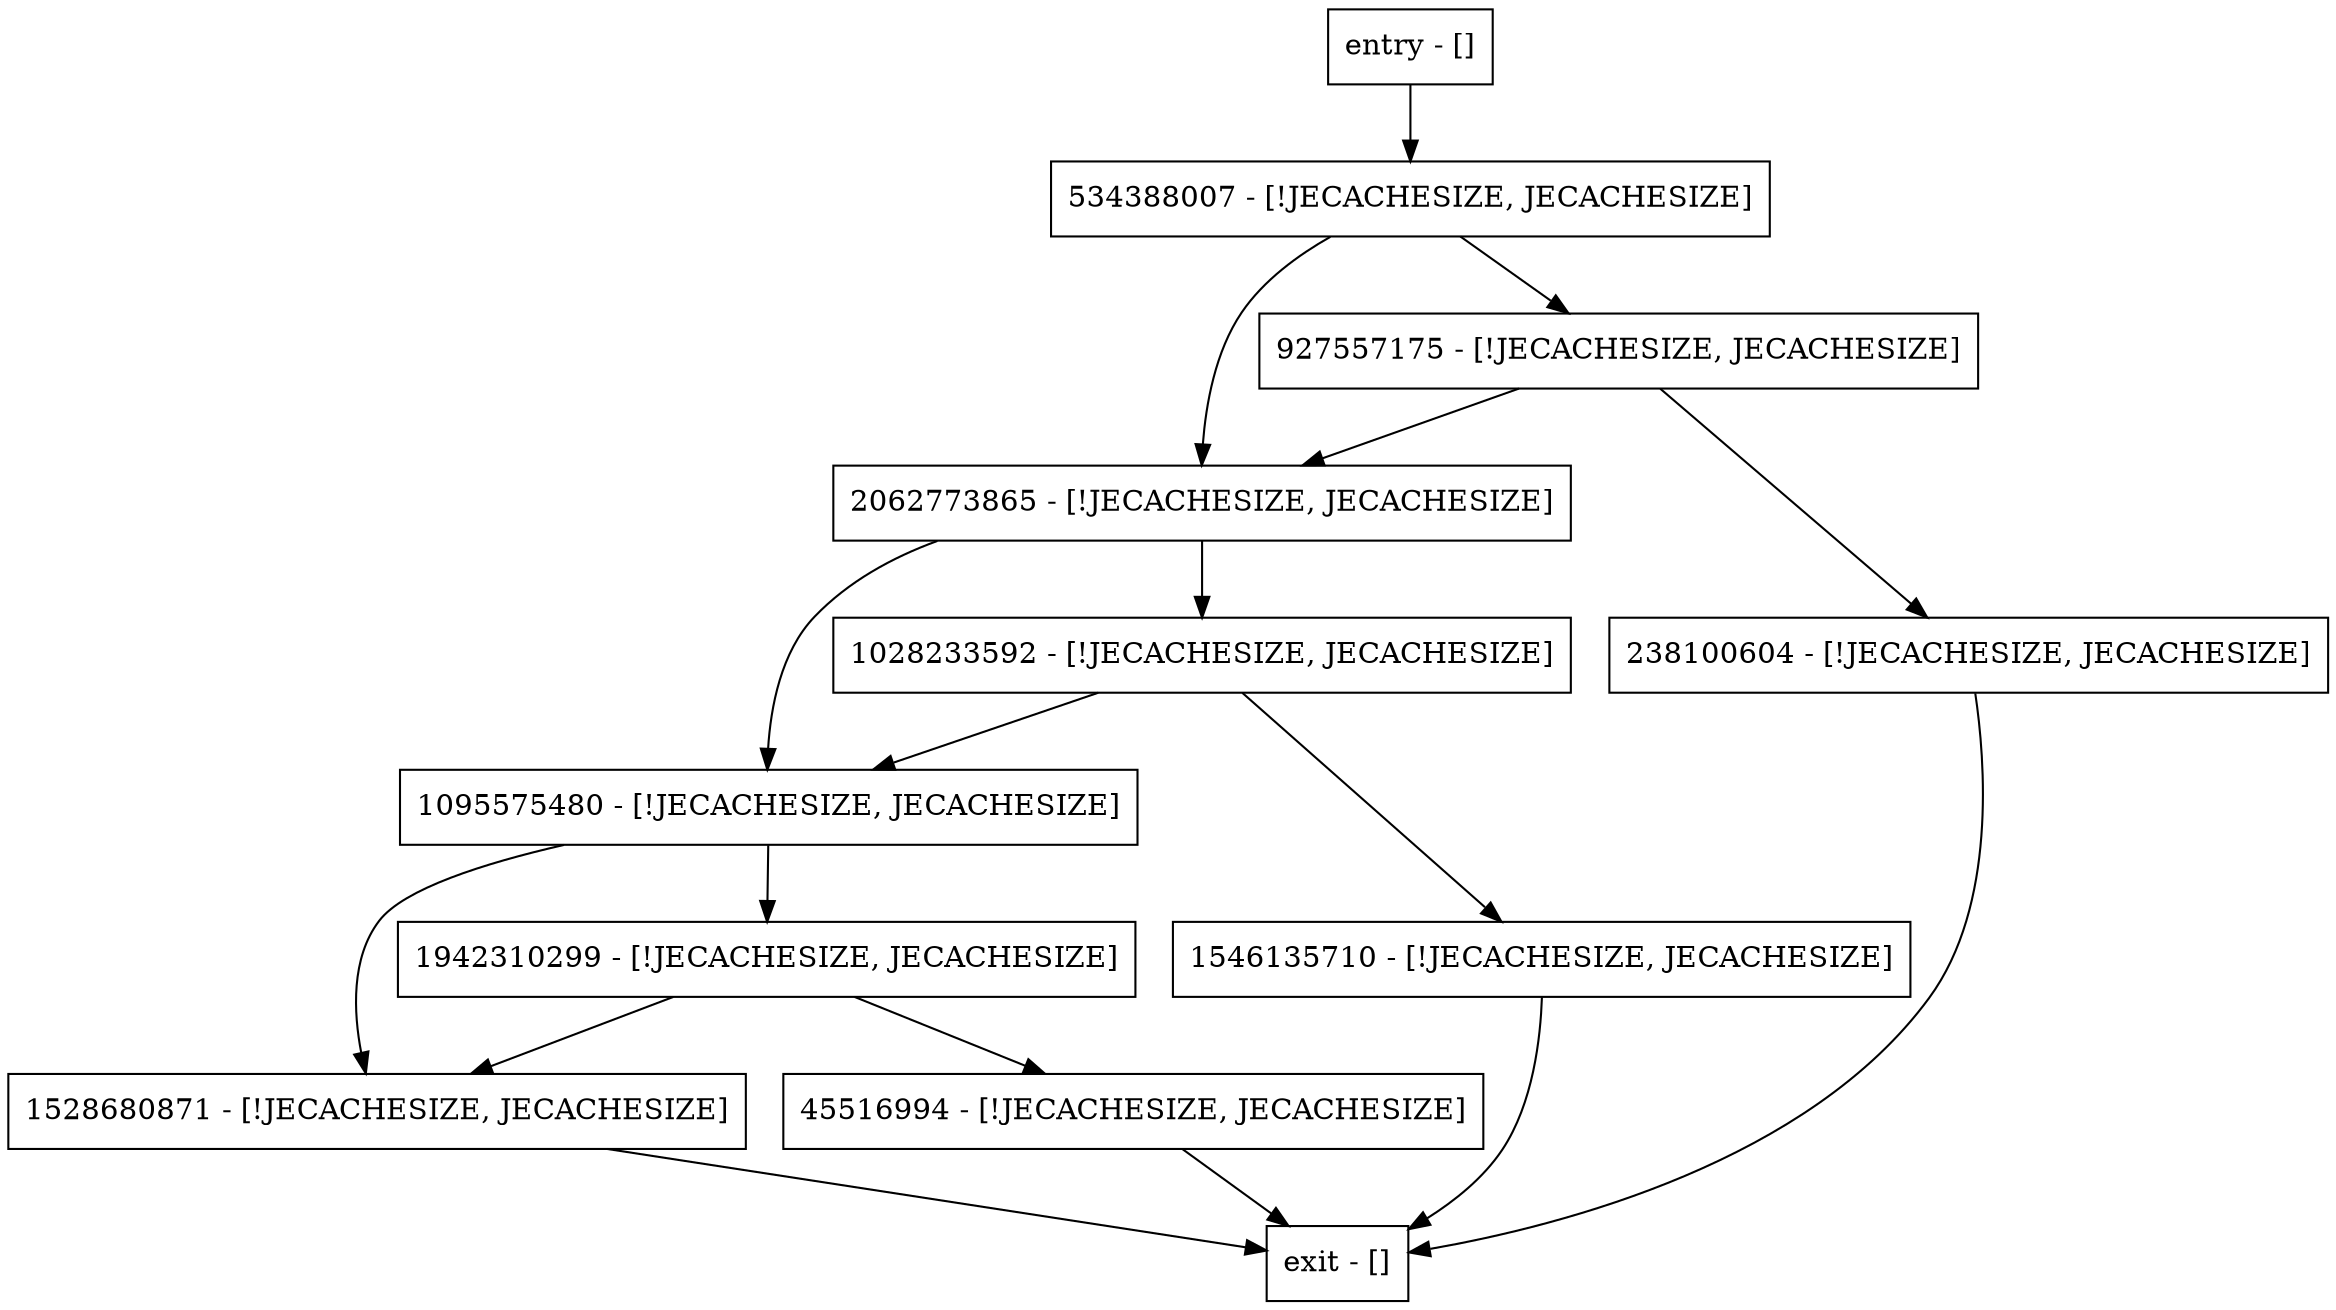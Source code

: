digraph setOwnerAndMemId {
node [shape=record];
2062773865 [label="2062773865 - [!JECACHESIZE, JECACHESIZE]"];
1546135710 [label="1546135710 - [!JECACHESIZE, JECACHESIZE]"];
1528680871 [label="1528680871 - [!JECACHESIZE, JECACHESIZE]"];
238100604 [label="238100604 - [!JECACHESIZE, JECACHESIZE]"];
entry [label="entry - []"];
exit [label="exit - []"];
927557175 [label="927557175 - [!JECACHESIZE, JECACHESIZE]"];
1095575480 [label="1095575480 - [!JECACHESIZE, JECACHESIZE]"];
1028233592 [label="1028233592 - [!JECACHESIZE, JECACHESIZE]"];
1942310299 [label="1942310299 - [!JECACHESIZE, JECACHESIZE]"];
534388007 [label="534388007 - [!JECACHESIZE, JECACHESIZE]"];
45516994 [label="45516994 - [!JECACHESIZE, JECACHESIZE]"];
entry;
exit;
2062773865 -> 1095575480;
2062773865 -> 1028233592;
1546135710 -> exit;
1528680871 -> exit;
238100604 -> exit;
entry -> 534388007;
927557175 -> 2062773865;
927557175 -> 238100604;
1095575480 -> 1942310299;
1095575480 -> 1528680871;
1028233592 -> 1546135710;
1028233592 -> 1095575480;
1942310299 -> 1528680871;
1942310299 -> 45516994;
534388007 -> 2062773865;
534388007 -> 927557175;
45516994 -> exit;
}
